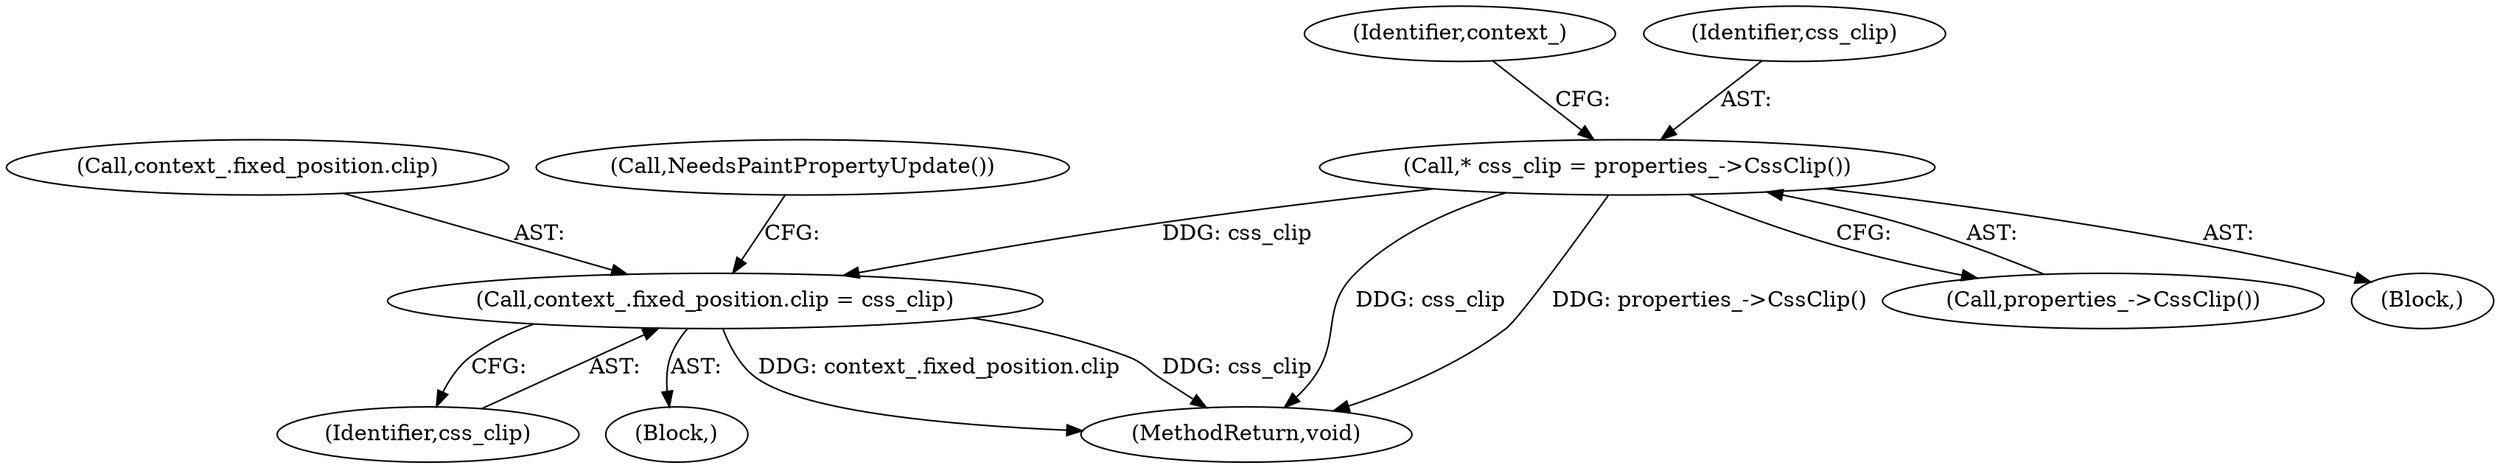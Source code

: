 digraph "0_Chrome_f911e11e7f6b5c0d6f5ee694a9871de6619889f7_8@pointer" {
"1000202" [label="(Call,* css_clip = properties_->CssClip())"];
"1000214" [label="(Call,context_.fixed_position.clip = css_clip)"];
"1000213" [label="(Block,)"];
"1000200" [label="(Block,)"];
"1000209" [label="(Identifier,context_)"];
"1000215" [label="(Call,context_.fixed_position.clip)"];
"1000214" [label="(Call,context_.fixed_position.clip = css_clip)"];
"1000239" [label="(Call,NeedsPaintPropertyUpdate())"];
"1000202" [label="(Call,* css_clip = properties_->CssClip())"];
"1000243" [label="(MethodReturn,void)"];
"1000203" [label="(Identifier,css_clip)"];
"1000220" [label="(Identifier,css_clip)"];
"1000204" [label="(Call,properties_->CssClip())"];
"1000202" -> "1000200"  [label="AST: "];
"1000202" -> "1000204"  [label="CFG: "];
"1000203" -> "1000202"  [label="AST: "];
"1000204" -> "1000202"  [label="AST: "];
"1000209" -> "1000202"  [label="CFG: "];
"1000202" -> "1000243"  [label="DDG: css_clip"];
"1000202" -> "1000243"  [label="DDG: properties_->CssClip()"];
"1000202" -> "1000214"  [label="DDG: css_clip"];
"1000214" -> "1000213"  [label="AST: "];
"1000214" -> "1000220"  [label="CFG: "];
"1000215" -> "1000214"  [label="AST: "];
"1000220" -> "1000214"  [label="AST: "];
"1000239" -> "1000214"  [label="CFG: "];
"1000214" -> "1000243"  [label="DDG: css_clip"];
"1000214" -> "1000243"  [label="DDG: context_.fixed_position.clip"];
}

